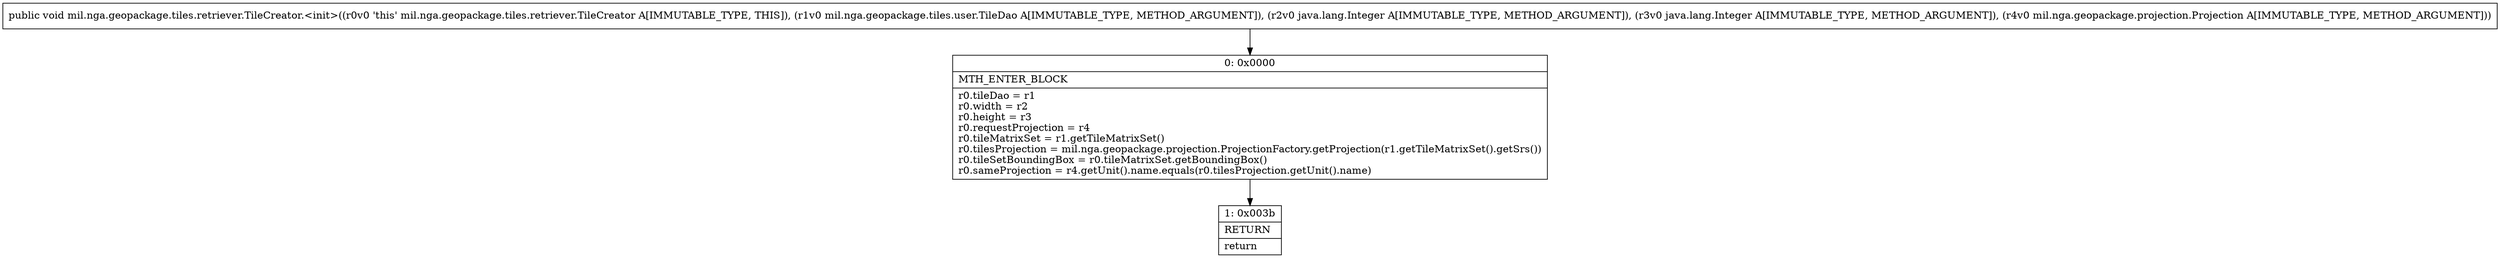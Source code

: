 digraph "CFG formil.nga.geopackage.tiles.retriever.TileCreator.\<init\>(Lmil\/nga\/geopackage\/tiles\/user\/TileDao;Ljava\/lang\/Integer;Ljava\/lang\/Integer;Lmil\/nga\/geopackage\/projection\/Projection;)V" {
Node_0 [shape=record,label="{0\:\ 0x0000|MTH_ENTER_BLOCK\l|r0.tileDao = r1\lr0.width = r2\lr0.height = r3\lr0.requestProjection = r4\lr0.tileMatrixSet = r1.getTileMatrixSet()\lr0.tilesProjection = mil.nga.geopackage.projection.ProjectionFactory.getProjection(r1.getTileMatrixSet().getSrs())\lr0.tileSetBoundingBox = r0.tileMatrixSet.getBoundingBox()\lr0.sameProjection = r4.getUnit().name.equals(r0.tilesProjection.getUnit().name)\l}"];
Node_1 [shape=record,label="{1\:\ 0x003b|RETURN\l|return\l}"];
MethodNode[shape=record,label="{public void mil.nga.geopackage.tiles.retriever.TileCreator.\<init\>((r0v0 'this' mil.nga.geopackage.tiles.retriever.TileCreator A[IMMUTABLE_TYPE, THIS]), (r1v0 mil.nga.geopackage.tiles.user.TileDao A[IMMUTABLE_TYPE, METHOD_ARGUMENT]), (r2v0 java.lang.Integer A[IMMUTABLE_TYPE, METHOD_ARGUMENT]), (r3v0 java.lang.Integer A[IMMUTABLE_TYPE, METHOD_ARGUMENT]), (r4v0 mil.nga.geopackage.projection.Projection A[IMMUTABLE_TYPE, METHOD_ARGUMENT])) }"];
MethodNode -> Node_0;
Node_0 -> Node_1;
}

